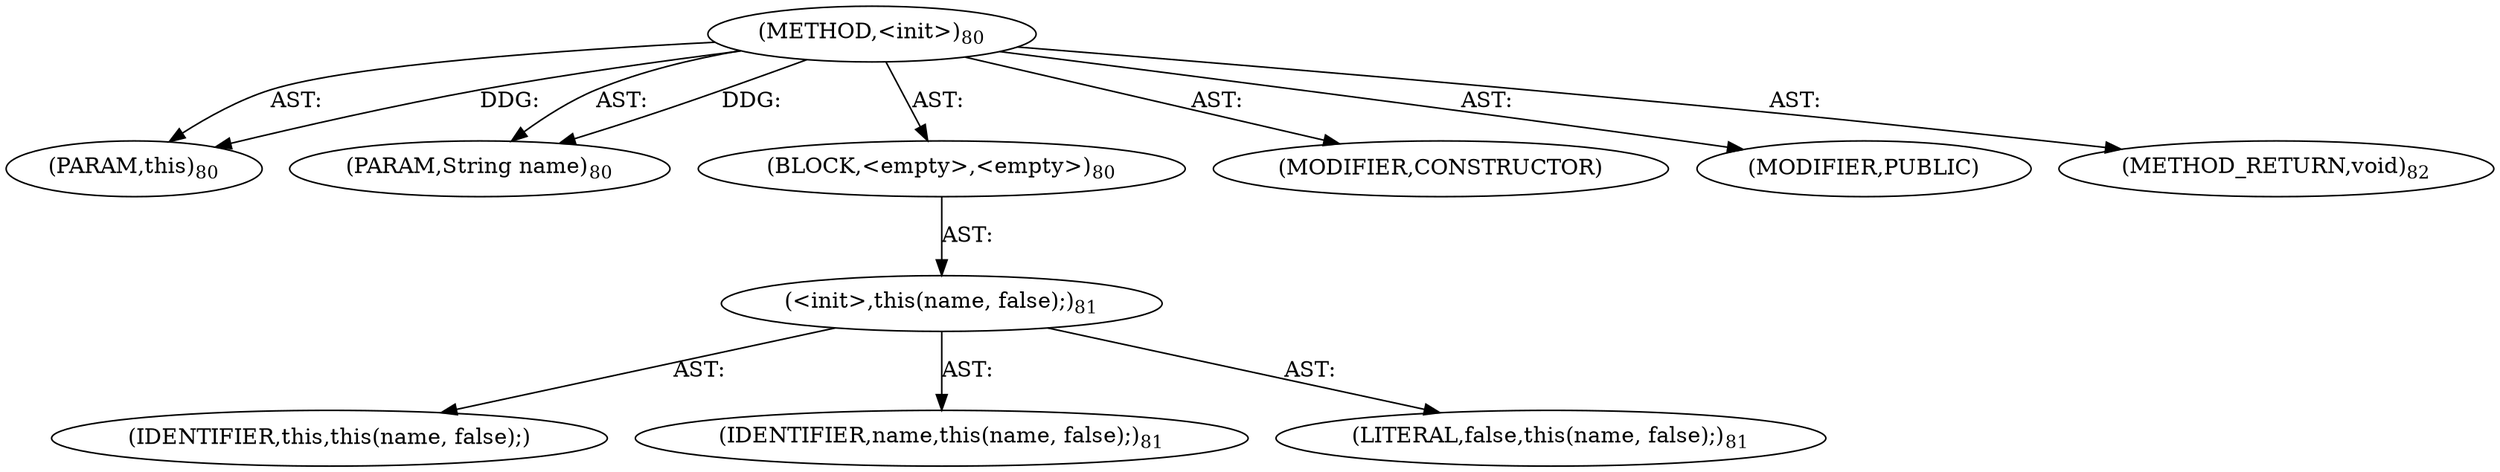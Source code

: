 digraph "&lt;init&gt;" {  
"111669149696" [label = <(METHOD,&lt;init&gt;)<SUB>80</SUB>> ]
"115964116996" [label = <(PARAM,this)<SUB>80</SUB>> ]
"115964117000" [label = <(PARAM,String name)<SUB>80</SUB>> ]
"25769803777" [label = <(BLOCK,&lt;empty&gt;,&lt;empty&gt;)<SUB>80</SUB>> ]
"30064771072" [label = <(&lt;init&gt;,this(name, false);)<SUB>81</SUB>> ]
"68719476740" [label = <(IDENTIFIER,this,this(name, false);)> ]
"68719476745" [label = <(IDENTIFIER,name,this(name, false);)<SUB>81</SUB>> ]
"90194313216" [label = <(LITERAL,false,this(name, false);)<SUB>81</SUB>> ]
"133143986181" [label = <(MODIFIER,CONSTRUCTOR)> ]
"133143986182" [label = <(MODIFIER,PUBLIC)> ]
"128849018880" [label = <(METHOD_RETURN,void)<SUB>82</SUB>> ]
  "111669149696" -> "115964116996"  [ label = "AST: "] 
  "111669149696" -> "115964117000"  [ label = "AST: "] 
  "111669149696" -> "25769803777"  [ label = "AST: "] 
  "111669149696" -> "133143986181"  [ label = "AST: "] 
  "111669149696" -> "133143986182"  [ label = "AST: "] 
  "111669149696" -> "128849018880"  [ label = "AST: "] 
  "25769803777" -> "30064771072"  [ label = "AST: "] 
  "30064771072" -> "68719476740"  [ label = "AST: "] 
  "30064771072" -> "68719476745"  [ label = "AST: "] 
  "30064771072" -> "90194313216"  [ label = "AST: "] 
  "111669149696" -> "115964116996"  [ label = "DDG: "] 
  "111669149696" -> "115964117000"  [ label = "DDG: "] 
}
